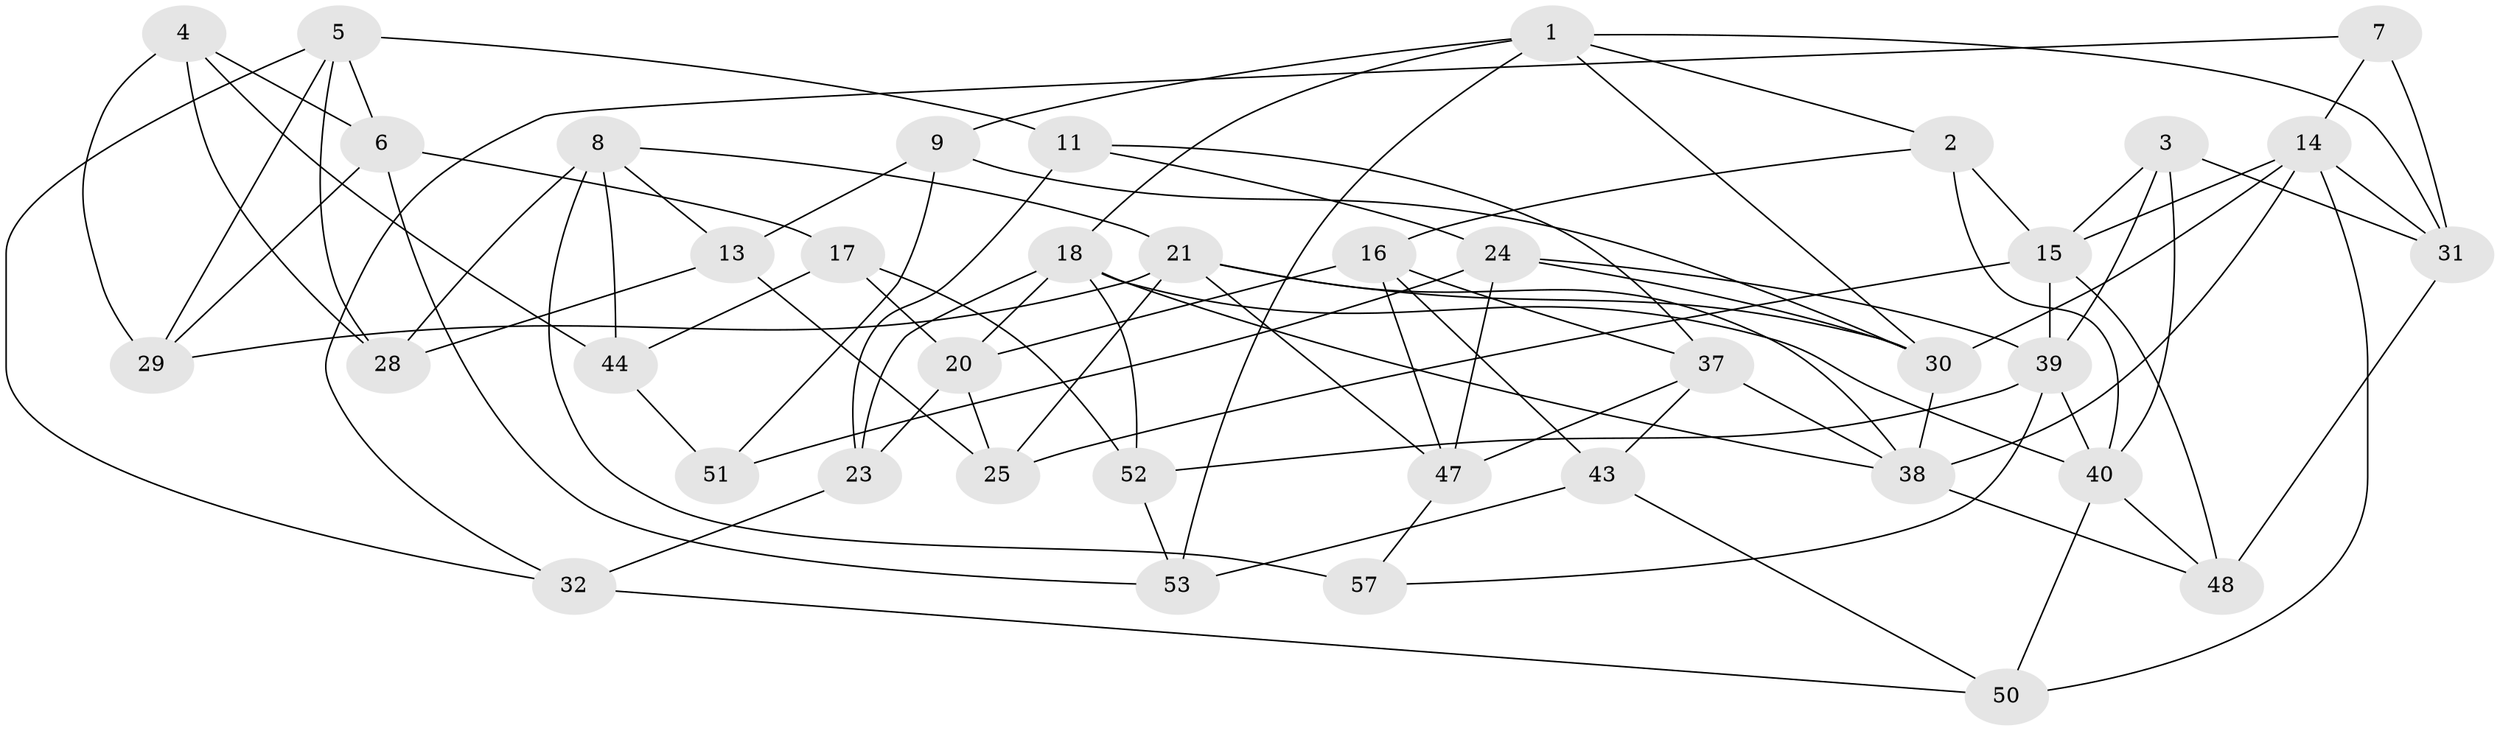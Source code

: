 // original degree distribution, {4: 1.0}
// Generated by graph-tools (version 1.1) at 2025/11/02/27/25 16:11:43]
// undirected, 39 vertices, 90 edges
graph export_dot {
graph [start="1"]
  node [color=gray90,style=filled];
  1 [super="+27"];
  2;
  3;
  4;
  5 [super="+19"];
  6 [super="+10"];
  7;
  8 [super="+12"];
  9;
  11;
  13;
  14 [super="+22"];
  15 [super="+45"];
  16 [super="+42"];
  17;
  18 [super="+36"];
  20 [super="+26"];
  21 [super="+34"];
  23;
  24 [super="+33"];
  25;
  28;
  29;
  30 [super="+46"];
  31 [super="+35"];
  32;
  37 [super="+54"];
  38 [super="+56"];
  39 [super="+55"];
  40 [super="+41"];
  43;
  44;
  47 [super="+49"];
  48;
  50;
  51;
  52;
  53;
  57;
  1 -- 18;
  1 -- 9;
  1 -- 53;
  1 -- 2;
  1 -- 31;
  1 -- 30;
  2 -- 16;
  2 -- 40;
  2 -- 15;
  3 -- 15;
  3 -- 40;
  3 -- 31;
  3 -- 39;
  4 -- 6;
  4 -- 29;
  4 -- 44;
  4 -- 28;
  5 -- 11;
  5 -- 29;
  5 -- 6 [weight=2];
  5 -- 32;
  5 -- 28;
  6 -- 53;
  6 -- 17;
  6 -- 29;
  7 -- 32;
  7 -- 14;
  7 -- 31 [weight=2];
  8 -- 28;
  8 -- 13;
  8 -- 57 [weight=2];
  8 -- 44;
  8 -- 21;
  9 -- 13;
  9 -- 51;
  9 -- 30;
  11 -- 23;
  11 -- 24;
  11 -- 37;
  13 -- 25;
  13 -- 28;
  14 -- 50;
  14 -- 15;
  14 -- 31;
  14 -- 38;
  14 -- 30;
  15 -- 48;
  15 -- 25;
  15 -- 39;
  16 -- 43;
  16 -- 37;
  16 -- 20 [weight=2];
  16 -- 47;
  17 -- 52;
  17 -- 44;
  17 -- 20;
  18 -- 20;
  18 -- 52;
  18 -- 40;
  18 -- 38;
  18 -- 23;
  20 -- 25;
  20 -- 23;
  21 -- 47;
  21 -- 25;
  21 -- 30;
  21 -- 29;
  21 -- 38;
  23 -- 32;
  24 -- 51 [weight=2];
  24 -- 39;
  24 -- 30;
  24 -- 47;
  30 -- 38;
  31 -- 48;
  32 -- 50;
  37 -- 43;
  37 -- 47 [weight=2];
  37 -- 38;
  38 -- 48;
  39 -- 57;
  39 -- 40;
  39 -- 52;
  40 -- 48;
  40 -- 50;
  43 -- 50;
  43 -- 53;
  44 -- 51;
  47 -- 57;
  52 -- 53;
}
